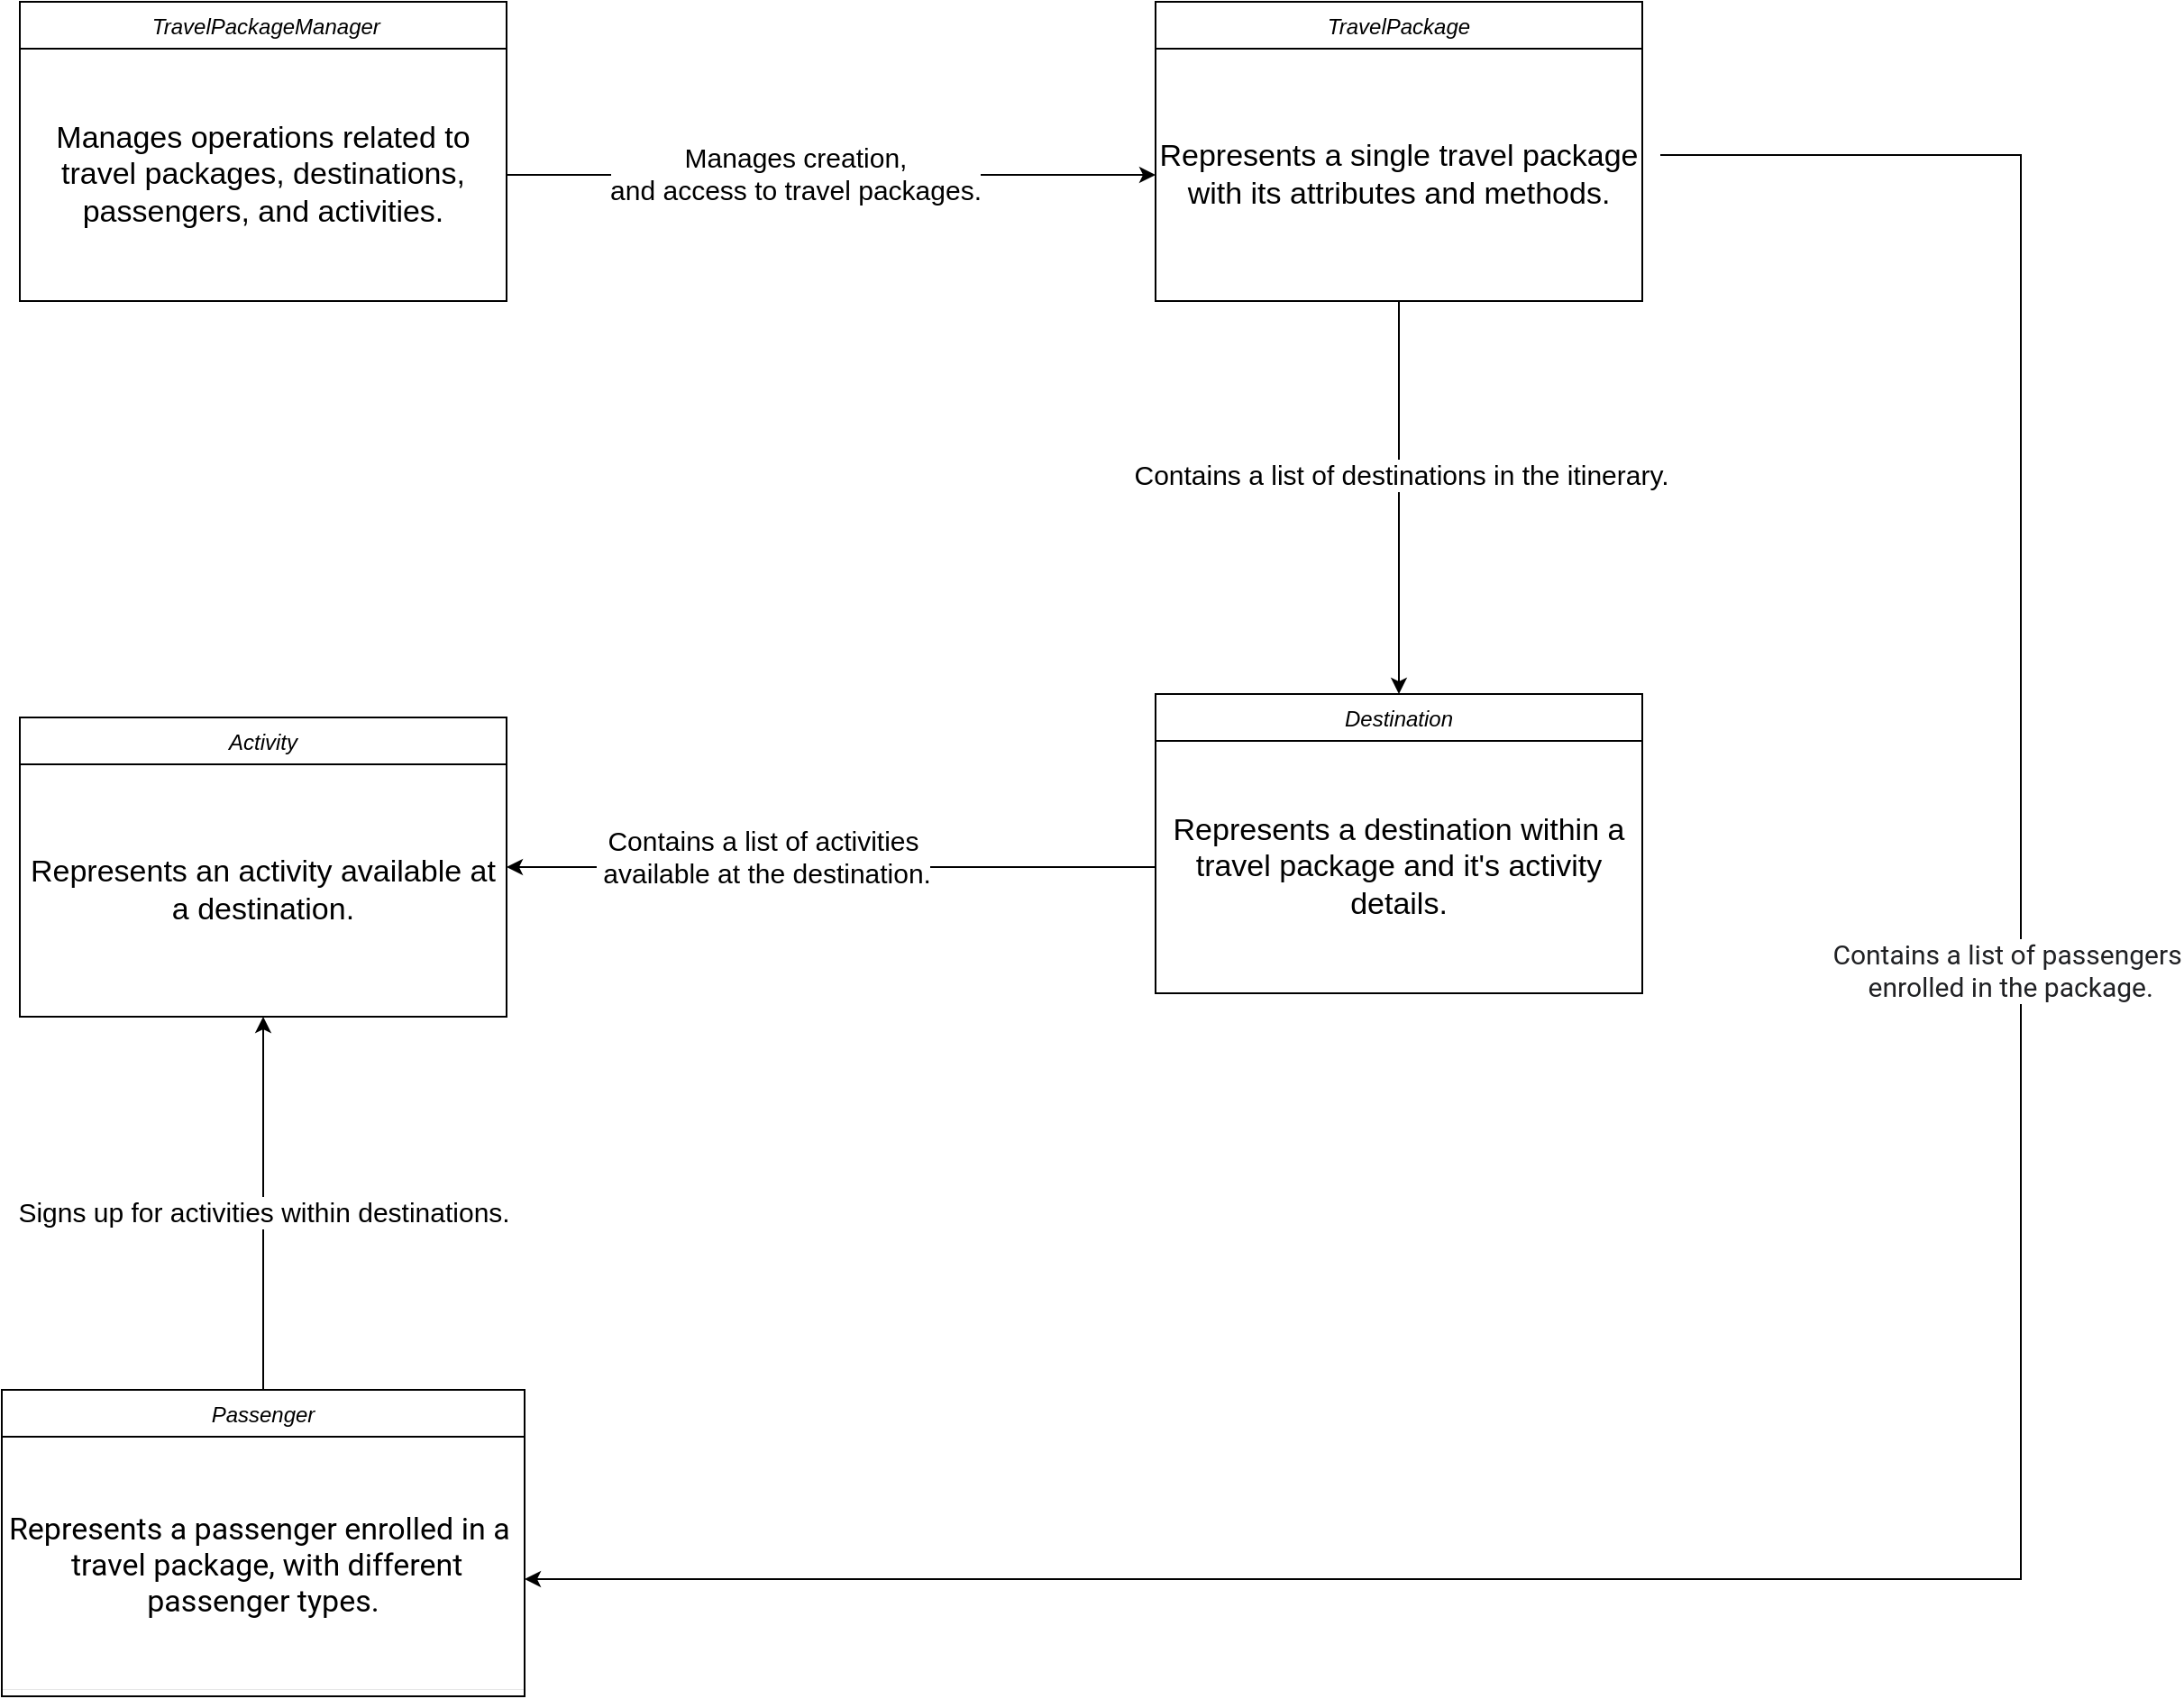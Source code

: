 <mxfile version="22.1.17" type="device">
  <diagram name="Page-1" id="EAobG-UesGG5NIy2cZmL">
    <mxGraphModel dx="3266" dy="1066" grid="1" gridSize="10" guides="1" tooltips="1" connect="1" arrows="1" fold="1" page="1" pageScale="1" pageWidth="850" pageHeight="1100" math="0" shadow="0">
      <root>
        <mxCell id="0" />
        <mxCell id="1" parent="0" />
        <mxCell id="zUVMEjLWxA4DzXpZN6Km-2" value=" TravelPackageManager" style="swimlane;fontStyle=2;align=center;verticalAlign=top;childLayout=stackLayout;horizontal=1;startSize=26;horizontalStack=0;resizeParent=1;resizeLast=0;collapsible=1;marginBottom=0;rounded=0;shadow=0;strokeWidth=1;" vertex="1" parent="1">
          <mxGeometry x="-50" y="170" width="270" height="166" as="geometry">
            <mxRectangle x="220" y="120" width="160" height="26" as="alternateBounds" />
          </mxGeometry>
        </mxCell>
        <mxCell id="zUVMEjLWxA4DzXpZN6Km-15" value="&lt;font style=&quot;font-size: 17px;&quot;&gt;Manages operations related to travel packages, destinations, passengers, and activities.&lt;/font&gt;" style="whiteSpace=wrap;html=1;fillColor=none;strokeWidth=0;" vertex="1" parent="zUVMEjLWxA4DzXpZN6Km-2">
          <mxGeometry y="26" width="270" height="140" as="geometry" />
        </mxCell>
        <mxCell id="zUVMEjLWxA4DzXpZN6Km-18" value="TravelPackage" style="swimlane;fontStyle=2;align=center;verticalAlign=top;childLayout=stackLayout;horizontal=1;startSize=26;horizontalStack=0;resizeParent=1;resizeLast=0;collapsible=1;marginBottom=0;rounded=0;shadow=0;strokeWidth=1;" vertex="1" parent="1">
          <mxGeometry x="580" y="170" width="270" height="166" as="geometry">
            <mxRectangle x="220" y="120" width="160" height="26" as="alternateBounds" />
          </mxGeometry>
        </mxCell>
        <mxCell id="zUVMEjLWxA4DzXpZN6Km-19" value="&lt;font style=&quot;font-size: 17px;&quot;&gt;Represents a single travel package with its attributes and methods.&lt;/font&gt;" style="whiteSpace=wrap;html=1;fillColor=none;strokeWidth=0;" vertex="1" parent="zUVMEjLWxA4DzXpZN6Km-18">
          <mxGeometry y="26" width="270" height="140" as="geometry" />
        </mxCell>
        <mxCell id="zUVMEjLWxA4DzXpZN6Km-20" value="Activity" style="swimlane;fontStyle=2;align=center;verticalAlign=top;childLayout=stackLayout;horizontal=1;startSize=26;horizontalStack=0;resizeParent=1;resizeLast=0;collapsible=1;marginBottom=0;rounded=0;shadow=0;strokeWidth=1;" vertex="1" parent="1">
          <mxGeometry x="-50" y="567" width="270" height="166" as="geometry">
            <mxRectangle x="220" y="120" width="160" height="26" as="alternateBounds" />
          </mxGeometry>
        </mxCell>
        <mxCell id="zUVMEjLWxA4DzXpZN6Km-21" value="&lt;font style=&quot;font-size: 17px;&quot;&gt;Represents an activity available at a destination.&lt;/font&gt;" style="whiteSpace=wrap;html=1;fillColor=none;strokeWidth=0;" vertex="1" parent="zUVMEjLWxA4DzXpZN6Km-20">
          <mxGeometry y="26" width="270" height="140" as="geometry" />
        </mxCell>
        <mxCell id="zUVMEjLWxA4DzXpZN6Km-22" value="Destination" style="swimlane;fontStyle=2;align=center;verticalAlign=top;childLayout=stackLayout;horizontal=1;startSize=26;horizontalStack=0;resizeParent=1;resizeLast=0;collapsible=1;marginBottom=0;rounded=0;shadow=0;strokeWidth=1;" vertex="1" parent="1">
          <mxGeometry x="580" y="554" width="270" height="166" as="geometry">
            <mxRectangle x="220" y="120" width="160" height="26" as="alternateBounds" />
          </mxGeometry>
        </mxCell>
        <mxCell id="zUVMEjLWxA4DzXpZN6Km-23" value="&lt;font style=&quot;font-size: 17px;&quot;&gt;Represents a destination within a travel package and it&#39;s activity details.&lt;/font&gt;" style="whiteSpace=wrap;html=1;fillColor=none;strokeWidth=0;" vertex="1" parent="zUVMEjLWxA4DzXpZN6Km-22">
          <mxGeometry y="26" width="270" height="140" as="geometry" />
        </mxCell>
        <mxCell id="zUVMEjLWxA4DzXpZN6Km-38" style="edgeStyle=orthogonalEdgeStyle;rounded=0;orthogonalLoop=1;jettySize=auto;html=1;exitX=0.5;exitY=0;exitDx=0;exitDy=0;entryX=0.5;entryY=1;entryDx=0;entryDy=0;" edge="1" parent="1" source="zUVMEjLWxA4DzXpZN6Km-24" target="zUVMEjLWxA4DzXpZN6Km-21">
          <mxGeometry relative="1" as="geometry" />
        </mxCell>
        <mxCell id="zUVMEjLWxA4DzXpZN6Km-39" value="&lt;font style=&quot;font-size: 15px;&quot;&gt;Signs up for activities within destinations.&lt;/font&gt;" style="edgeLabel;html=1;align=center;verticalAlign=middle;resizable=0;points=[];" vertex="1" connectable="0" parent="zUVMEjLWxA4DzXpZN6Km-38">
          <mxGeometry x="-0.041" relative="1" as="geometry">
            <mxPoint as="offset" />
          </mxGeometry>
        </mxCell>
        <mxCell id="zUVMEjLWxA4DzXpZN6Km-24" value="Passenger" style="swimlane;fontStyle=2;align=center;verticalAlign=top;childLayout=stackLayout;horizontal=1;startSize=26;horizontalStack=0;resizeParent=1;resizeLast=0;collapsible=1;marginBottom=0;rounded=0;shadow=0;strokeWidth=1;" vertex="1" parent="1">
          <mxGeometry x="-60" y="940" width="290" height="170" as="geometry">
            <mxRectangle x="220" y="120" width="160" height="26" as="alternateBounds" />
          </mxGeometry>
        </mxCell>
        <mxCell id="zUVMEjLWxA4DzXpZN6Km-25" value="&lt;div style=&quot;-webkit-tap-highlight-color: transparent; color: var(--hotlane-on-background-color); font-size: 0.812rem; line-height: 1.25rem; padding-top: 0px; position: relative; overflow-wrap: break-word; font-family: Roboto, arial, sans-serif; background-color: rgb(255, 255, 255);&quot; class=&quot;ptNLrf&quot;&gt;&lt;div style=&quot;-webkit-tap-highlight-color: transparent; font-size: 17px;&quot;&gt;&lt;div style=&quot;-webkit-tap-highlight-color: transparent;&quot; data-is-tv=&quot;false&quot;&gt;Represents a passenger &lt;span style=&quot;color: var(--hotlane-on-background-color);&quot;&gt;enrolled in a&amp;nbsp; &amp;nbsp;travel package, with different passenger types.&lt;/span&gt;&lt;/div&gt;&lt;/div&gt;&lt;/div&gt;" style="whiteSpace=wrap;html=1;fillColor=none;strokeWidth=0;align=center;" vertex="1" parent="zUVMEjLWxA4DzXpZN6Km-24">
          <mxGeometry y="26" width="290" height="140" as="geometry" />
        </mxCell>
        <mxCell id="zUVMEjLWxA4DzXpZN6Km-27" style="edgeStyle=orthogonalEdgeStyle;rounded=0;orthogonalLoop=1;jettySize=auto;html=1;exitX=1;exitY=0.5;exitDx=0;exitDy=0;entryX=0;entryY=0.5;entryDx=0;entryDy=0;" edge="1" parent="1" source="zUVMEjLWxA4DzXpZN6Km-15" target="zUVMEjLWxA4DzXpZN6Km-19">
          <mxGeometry relative="1" as="geometry" />
        </mxCell>
        <mxCell id="zUVMEjLWxA4DzXpZN6Km-28" value="Manages creation, &lt;br style=&quot;font-size: 15px;&quot;&gt;and access to travel packages." style="edgeLabel;html=1;align=center;verticalAlign=middle;resizable=0;points=[];fontSize=15;" vertex="1" connectable="0" parent="zUVMEjLWxA4DzXpZN6Km-27">
          <mxGeometry x="-0.113" y="1" relative="1" as="geometry">
            <mxPoint as="offset" />
          </mxGeometry>
        </mxCell>
        <mxCell id="zUVMEjLWxA4DzXpZN6Km-29" style="edgeStyle=orthogonalEdgeStyle;rounded=0;orthogonalLoop=1;jettySize=auto;html=1;exitX=0.5;exitY=1;exitDx=0;exitDy=0;entryX=0.5;entryY=0;entryDx=0;entryDy=0;" edge="1" parent="1" source="zUVMEjLWxA4DzXpZN6Km-19" target="zUVMEjLWxA4DzXpZN6Km-22">
          <mxGeometry relative="1" as="geometry" />
        </mxCell>
        <mxCell id="zUVMEjLWxA4DzXpZN6Km-30" value=" Contains a list of destinations in the itinerary." style="edgeLabel;html=1;align=center;verticalAlign=middle;resizable=0;points=[];fontSize=15;" vertex="1" connectable="0" parent="zUVMEjLWxA4DzXpZN6Km-29">
          <mxGeometry x="-0.133" y="1" relative="1" as="geometry">
            <mxPoint y="1" as="offset" />
          </mxGeometry>
        </mxCell>
        <mxCell id="zUVMEjLWxA4DzXpZN6Km-31" style="edgeStyle=orthogonalEdgeStyle;rounded=0;orthogonalLoop=1;jettySize=auto;html=1;exitX=0;exitY=0.5;exitDx=0;exitDy=0;entryX=1;entryY=0.5;entryDx=0;entryDy=0;" edge="1" parent="1" source="zUVMEjLWxA4DzXpZN6Km-23" target="zUVMEjLWxA4DzXpZN6Km-20">
          <mxGeometry relative="1" as="geometry" />
        </mxCell>
        <mxCell id="zUVMEjLWxA4DzXpZN6Km-33" value="&lt;font style=&quot;font-size: 15px;&quot;&gt;Contains a list of activities&lt;br style=&quot;&quot;&gt;&amp;nbsp;available at the destination.&lt;/font&gt;" style="edgeLabel;html=1;align=center;verticalAlign=middle;resizable=0;points=[];" vertex="1" connectable="0" parent="zUVMEjLWxA4DzXpZN6Km-31">
          <mxGeometry x="0.215" y="-6" relative="1" as="geometry">
            <mxPoint as="offset" />
          </mxGeometry>
        </mxCell>
        <mxCell id="zUVMEjLWxA4DzXpZN6Km-36" style="edgeStyle=orthogonalEdgeStyle;rounded=0;orthogonalLoop=1;jettySize=auto;html=1;exitX=1;exitY=0.5;exitDx=0;exitDy=0;" edge="1" parent="1" target="zUVMEjLWxA4DzXpZN6Km-25">
          <mxGeometry relative="1" as="geometry">
            <mxPoint x="860" y="255" as="sourcePoint" />
            <mxPoint x="240" y="1045" as="targetPoint" />
            <Array as="points">
              <mxPoint x="1060" y="255" />
              <mxPoint x="1060" y="1045" />
            </Array>
          </mxGeometry>
        </mxCell>
        <mxCell id="zUVMEjLWxA4DzXpZN6Km-37" value="&lt;font style=&quot;font-size: 15px;&quot;&gt;&lt;span style=&quot;color: rgb(32, 33, 36); font-family: Roboto, arial, sans-serif; font-style: normal; font-variant-ligatures: normal; font-variant-caps: normal; font-weight: 400; letter-spacing: normal; orphans: 2; text-align: left; text-indent: 0px; text-transform: none; widows: 2; word-spacing: 0px; -webkit-text-stroke-width: 0px; background-color: rgb(255, 255, 255); text-decoration-thickness: initial; text-decoration-style: initial; text-decoration-color: initial; float: none; display: inline !important;&quot;&gt;Contains a list of passengers&lt;br&gt;&amp;nbsp;enrolled in the package.&lt;/span&gt;&lt;br&gt;&lt;/font&gt;" style="edgeLabel;html=1;align=center;verticalAlign=middle;resizable=0;points=[];" vertex="1" connectable="0" parent="zUVMEjLWxA4DzXpZN6Km-36">
          <mxGeometry x="-0.284" y="-8" relative="1" as="geometry">
            <mxPoint as="offset" />
          </mxGeometry>
        </mxCell>
      </root>
    </mxGraphModel>
  </diagram>
</mxfile>
